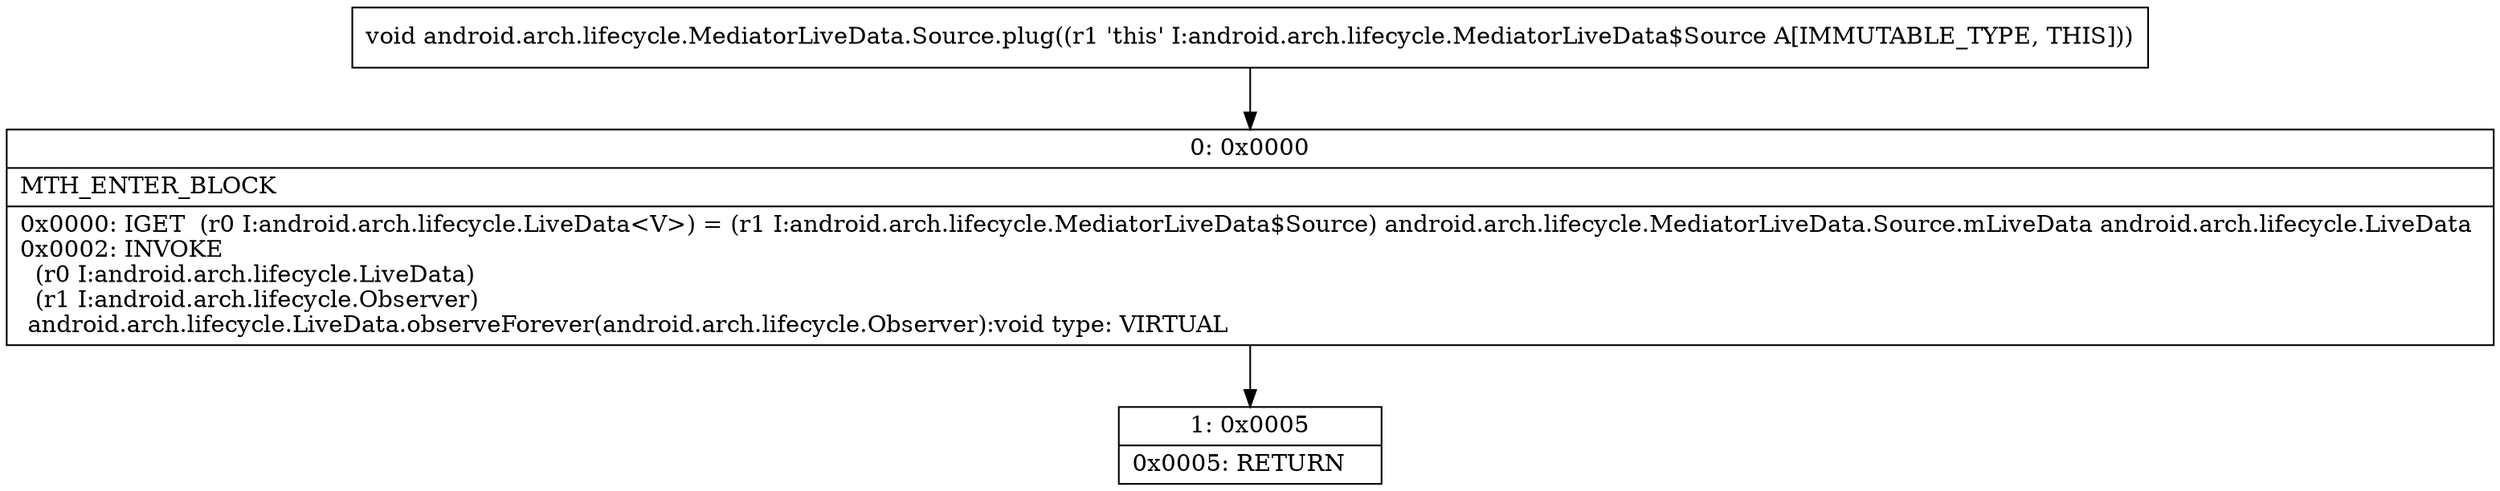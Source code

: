 digraph "CFG forandroid.arch.lifecycle.MediatorLiveData.Source.plug()V" {
Node_0 [shape=record,label="{0\:\ 0x0000|MTH_ENTER_BLOCK\l|0x0000: IGET  (r0 I:android.arch.lifecycle.LiveData\<V\>) = (r1 I:android.arch.lifecycle.MediatorLiveData$Source) android.arch.lifecycle.MediatorLiveData.Source.mLiveData android.arch.lifecycle.LiveData \l0x0002: INVOKE  \l  (r0 I:android.arch.lifecycle.LiveData)\l  (r1 I:android.arch.lifecycle.Observer)\l android.arch.lifecycle.LiveData.observeForever(android.arch.lifecycle.Observer):void type: VIRTUAL \l}"];
Node_1 [shape=record,label="{1\:\ 0x0005|0x0005: RETURN   \l}"];
MethodNode[shape=record,label="{void android.arch.lifecycle.MediatorLiveData.Source.plug((r1 'this' I:android.arch.lifecycle.MediatorLiveData$Source A[IMMUTABLE_TYPE, THIS])) }"];
MethodNode -> Node_0;
Node_0 -> Node_1;
}

